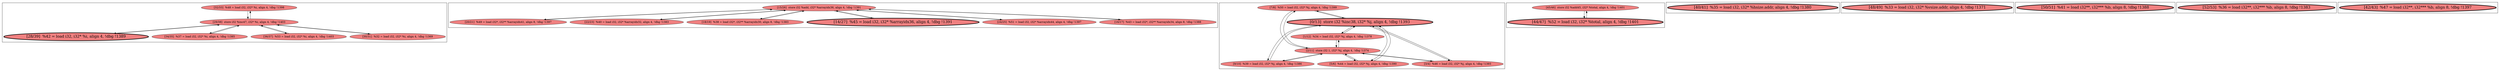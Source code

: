 
digraph G {



node732->node736 [ ]
node736->node732 [ ]
node736->node735 [ ]
node724->node726 [ ]
node749->node745 [ ]
node747->node748 [ ]
node728->node724 [ ]
node745->node749 [ ]
node730->node724 [ ]
node746->node747 [ ]
node733->node736 [ ]
node743->node745 [ ]
node737->node738 [ ]
node745->node744 [ ]
node747->node746 [ ]
node736->node734 [ ]
node738->node737 [ ]
node736->node733 [ ]
node734->node736 [ ]
node745->node746 [ ]
node744->node745 [ ]
node736->node731 [ ]
node735->node736 [ ]
node726->node724 [ ]
node748->node747 [ ]
node725->node724 [ ]
node729->node724 [ ]
node747->node743 [ ]
node724->node729 [ ]
node724->node728 [ ]
node744->node747 [ ]
node746->node745 [ ]
node724->node727 [ ]
node724->node730 [ ]
node731->node736 [ ]
node748->node745 [ ]
node747->node749 [ ]
node745->node748 [ ]
node747->node744 [ ]
node727->node724 [ ]
node724->node725 [ ]
node745->node743 [ ]
node749->node747 [ ]
node743->node747 [ ]


subgraph cluster8 {


node750 [penwidth=3.0,fontsize=20,fillcolor=lightcoral,label="[40/41]  %35 = load i32, i32* %hsize.addr, align 4, !dbg !1380",shape=ellipse,style=filled ]



}

subgraph cluster7 {


node749 [fillcolor=lightcoral,label="[7/8]  %50 = load i32, i32* %j, align 4, !dbg !1399",shape=ellipse,style=filled ]
node744 [fillcolor=lightcoral,label="[1/12]  %34 = load i32, i32* %j, align 4, !dbg !1378",shape=ellipse,style=filled ]
node743 [fillcolor=lightcoral,label="[9/10]  %39 = load i32, i32* %j, align 4, !dbg !1386",shape=ellipse,style=filled ]
node745 [penwidth=3.0,fontsize=20,fillcolor=lightcoral,label="[0/13]  store i32 %inc38, i32* %j, align 4, !dbg !1393",shape=ellipse,style=filled ]
node746 [fillcolor=lightcoral,label="[3/4]  %46 = load i32, i32* %j, align 4, !dbg !1393",shape=ellipse,style=filled ]
node748 [fillcolor=lightcoral,label="[5/6]  %44 = load i32, i32* %j, align 4, !dbg !1390",shape=ellipse,style=filled ]
node747 [fillcolor=lightcoral,label="[2/11]  store i32 1, i32* %j, align 4, !dbg !1374",shape=ellipse,style=filled ]



}

subgraph cluster6 {


node742 [penwidth=3.0,fontsize=20,fillcolor=lightcoral,label="[48/49]  %33 = load i32, i32* %vsize.addr, align 4, !dbg !1371",shape=ellipse,style=filled ]



}

subgraph cluster0 {


node725 [fillcolor=lightcoral,label="[22/23]  %40 = load i32, i32* %arrayidx32, align 4, !dbg !1383",shape=ellipse,style=filled ]
node726 [fillcolor=lightcoral,label="[24/25]  %51 = load i32, i32* %arrayidx44, align 4, !dbg !1397",shape=ellipse,style=filled ]
node730 [fillcolor=lightcoral,label="[20/21]  %49 = load i32*, i32** %arrayidx41, align 8, !dbg !1397",shape=ellipse,style=filled ]
node728 [fillcolor=lightcoral,label="[16/17]  %43 = load i32*, i32** %arrayidx34, align 8, !dbg !1388",shape=ellipse,style=filled ]
node724 [fillcolor=lightcoral,label="[15/26]  store i32 %add, i32* %arrayidx36, align 4, !dbg !1391",shape=ellipse,style=filled ]
node729 [fillcolor=lightcoral,label="[18/19]  %38 = load i32*, i32** %arrayidx30, align 8, !dbg !1383",shape=ellipse,style=filled ]
node727 [penwidth=3.0,fontsize=20,fillcolor=lightcoral,label="[14/27]  %45 = load i32, i32* %arrayidx36, align 4, !dbg !1391",shape=ellipse,style=filled ]



}

subgraph cluster5 {


node741 [penwidth=3.0,fontsize=20,fillcolor=lightcoral,label="[50/51]  %41 = load i32**, i32*** %b, align 8, !dbg !1388",shape=ellipse,style=filled ]



}

subgraph cluster1 {


node735 [fillcolor=lightcoral,label="[36/37]  %53 = load i32, i32* %i, align 4, !dbg !1403",shape=ellipse,style=filled ]
node736 [fillcolor=lightcoral,label="[29/38]  store i32 %inc47, i32* %i, align 4, !dbg !1403",shape=ellipse,style=filled ]
node734 [penwidth=3.0,fontsize=20,fillcolor=lightcoral,label="[28/39]  %42 = load i32, i32* %i, align 4, !dbg !1389",shape=ellipse,style=filled ]
node733 [fillcolor=lightcoral,label="[30/31]  %32 = load i32, i32* %i, align 4, !dbg !1369",shape=ellipse,style=filled ]
node731 [fillcolor=lightcoral,label="[34/35]  %37 = load i32, i32* %i, align 4, !dbg !1385",shape=ellipse,style=filled ]
node732 [fillcolor=lightcoral,label="[32/33]  %48 = load i32, i32* %i, align 4, !dbg !1398",shape=ellipse,style=filled ]



}

subgraph cluster2 {


node738 [penwidth=3.0,fontsize=20,fillcolor=lightcoral,label="[44/47]  %52 = load i32, i32* %total, align 4, !dbg !1401",shape=ellipse,style=filled ]
node737 [fillcolor=lightcoral,label="[45/46]  store i32 %add45, i32* %total, align 4, !dbg !1401",shape=ellipse,style=filled ]



}

subgraph cluster3 {


node739 [penwidth=3.0,fontsize=20,fillcolor=lightcoral,label="[52/53]  %36 = load i32**, i32*** %b, align 8, !dbg !1383",shape=ellipse,style=filled ]



}

subgraph cluster4 {


node740 [penwidth=3.0,fontsize=20,fillcolor=lightcoral,label="[42/43]  %47 = load i32**, i32*** %b, align 8, !dbg !1397",shape=ellipse,style=filled ]



}

}
